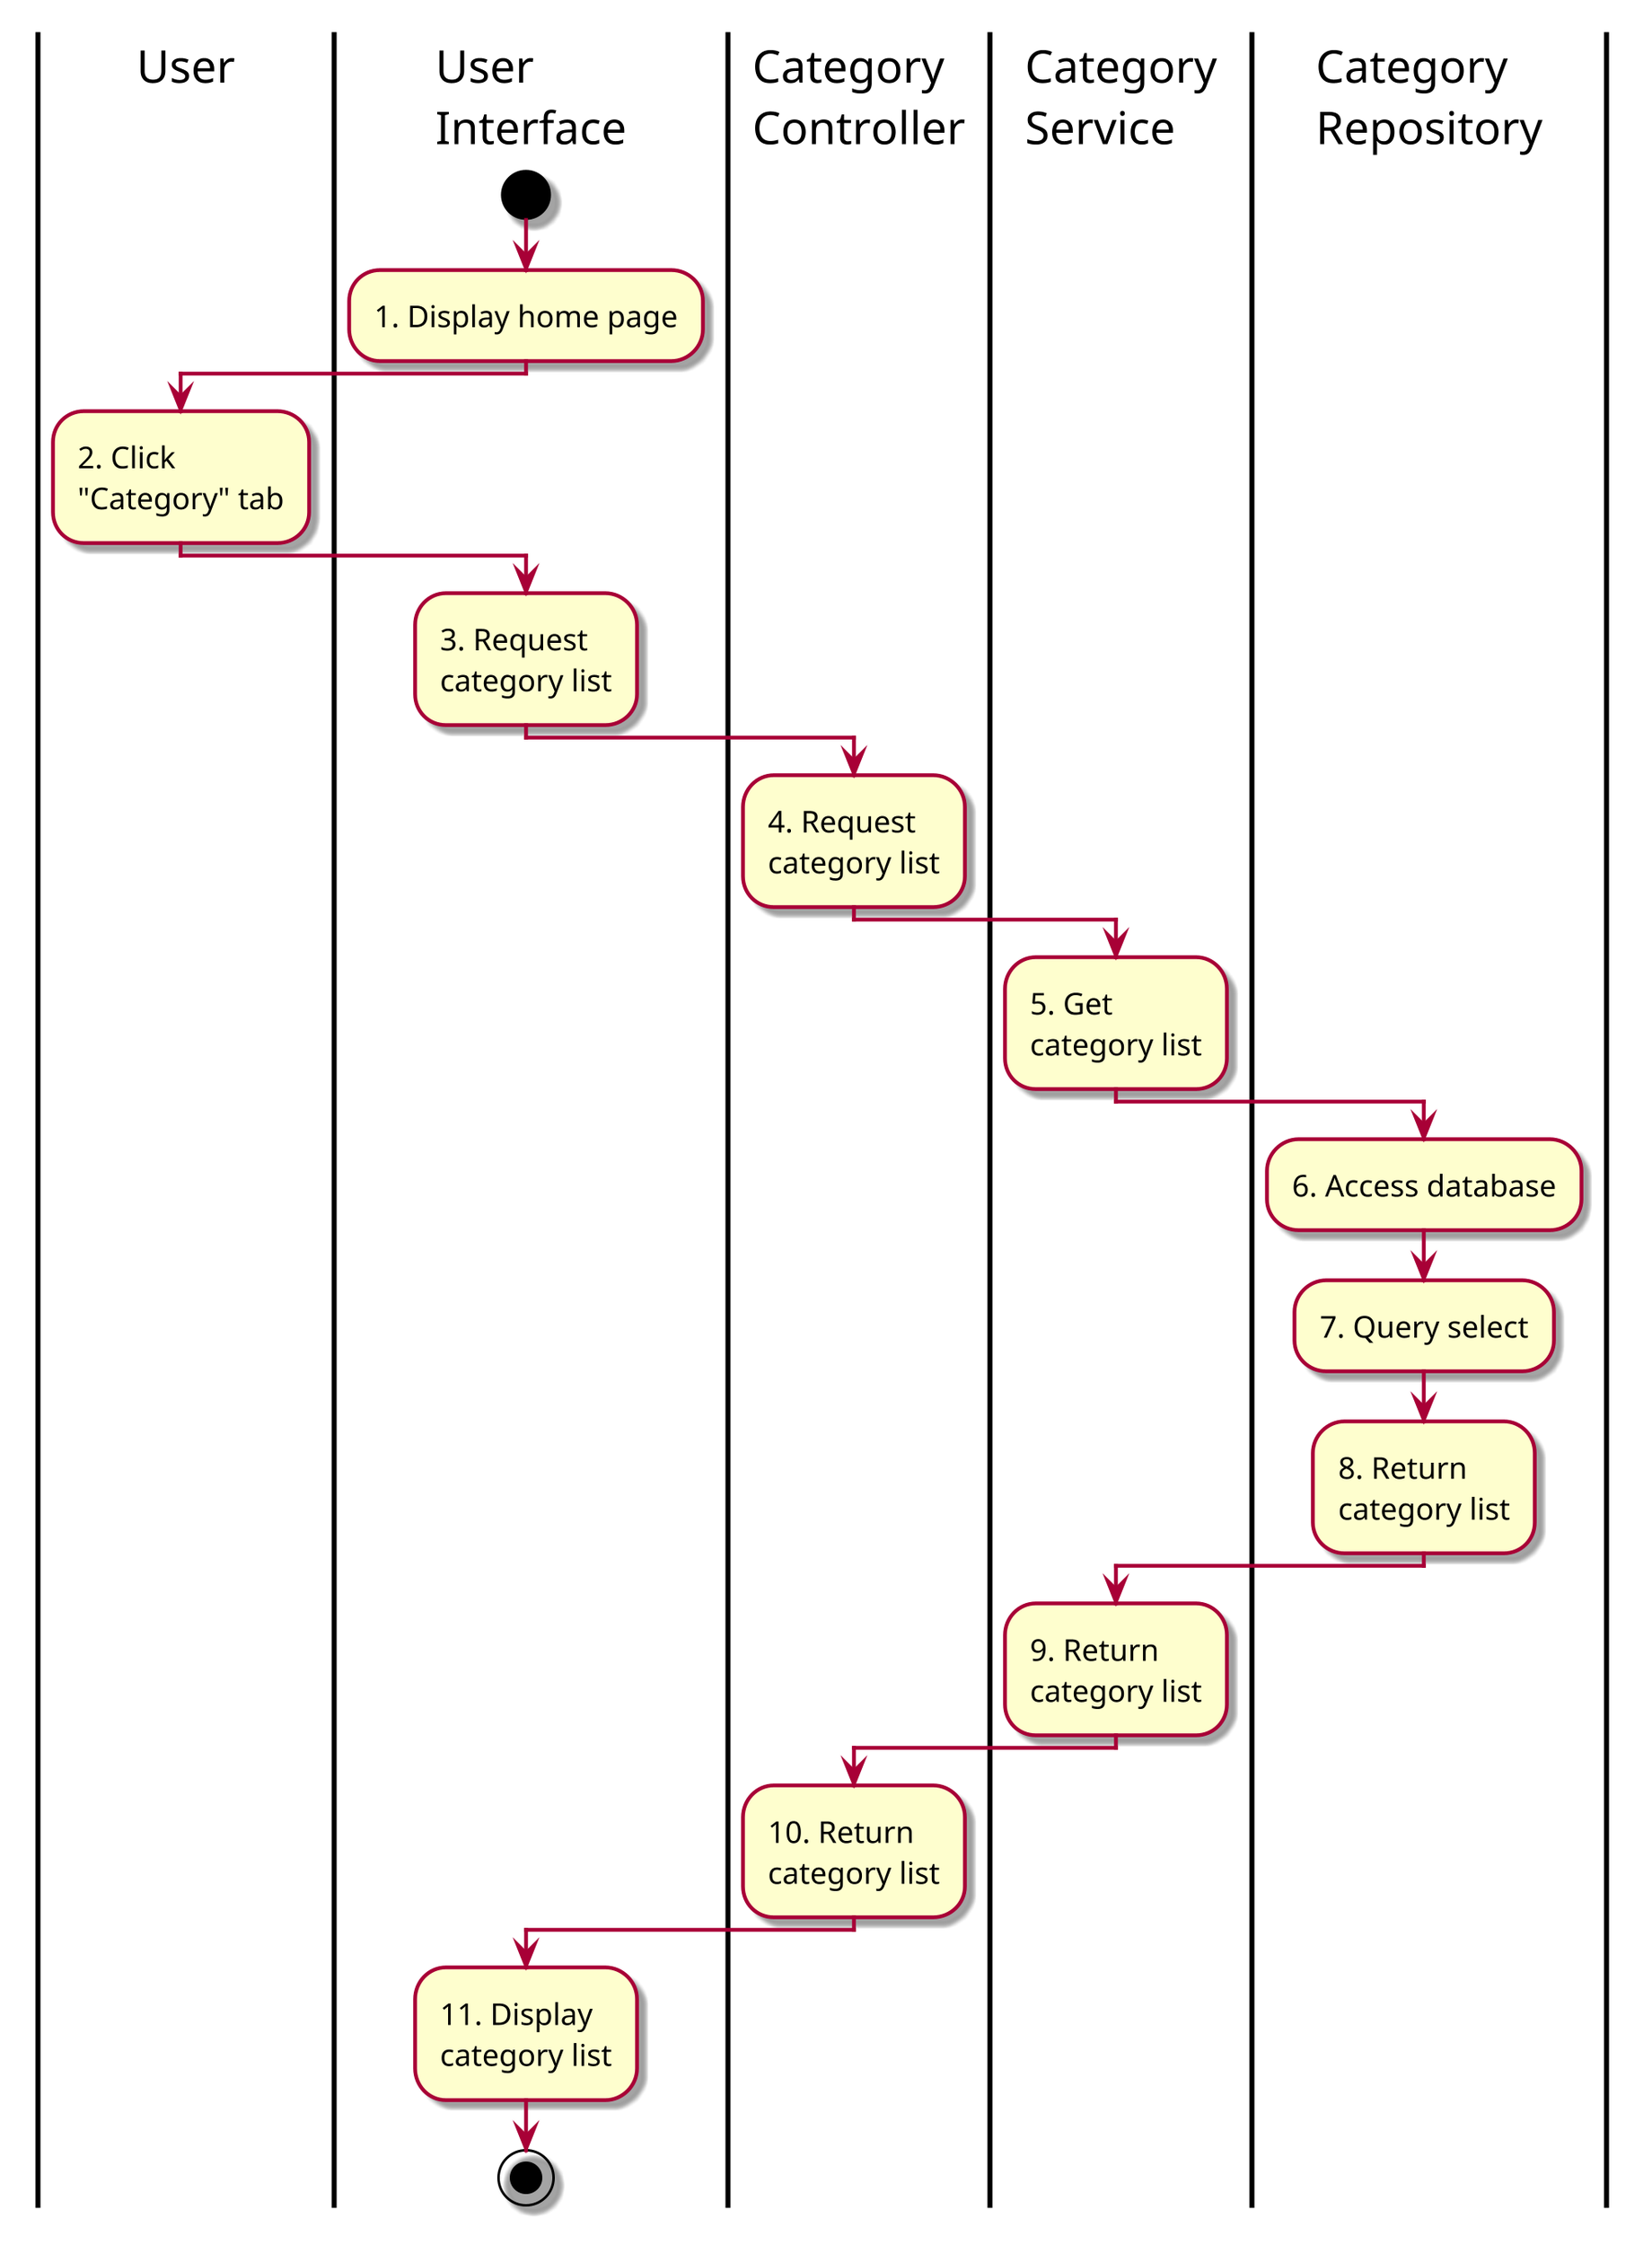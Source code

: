 @startuml ActViewCategoryList

skin rose
scale 3

|User|
|User\nInterface|
|Category\nController|
|Category\nService|
|Category\nRepository|
|User\nInterface|
start
:1. Display home page;
|User|
:2. Click\n"Category" tab;
|User\nInterface|
:3. Request\ncategory list;
|Category\nController|
:4. Request\ncategory list;
|Category\nService|
:5. Get\ncategory list;
|Category\nRepository|
:6. Access database;
:7. Query select;
:8. Return\ncategory list;
|Category\nService|
:9. Return\ncategory list;
|Category\nController|
:10. Return\ncategory list;
|User\nInterface|
:11. Display\ncategory list;
stop

@enduml